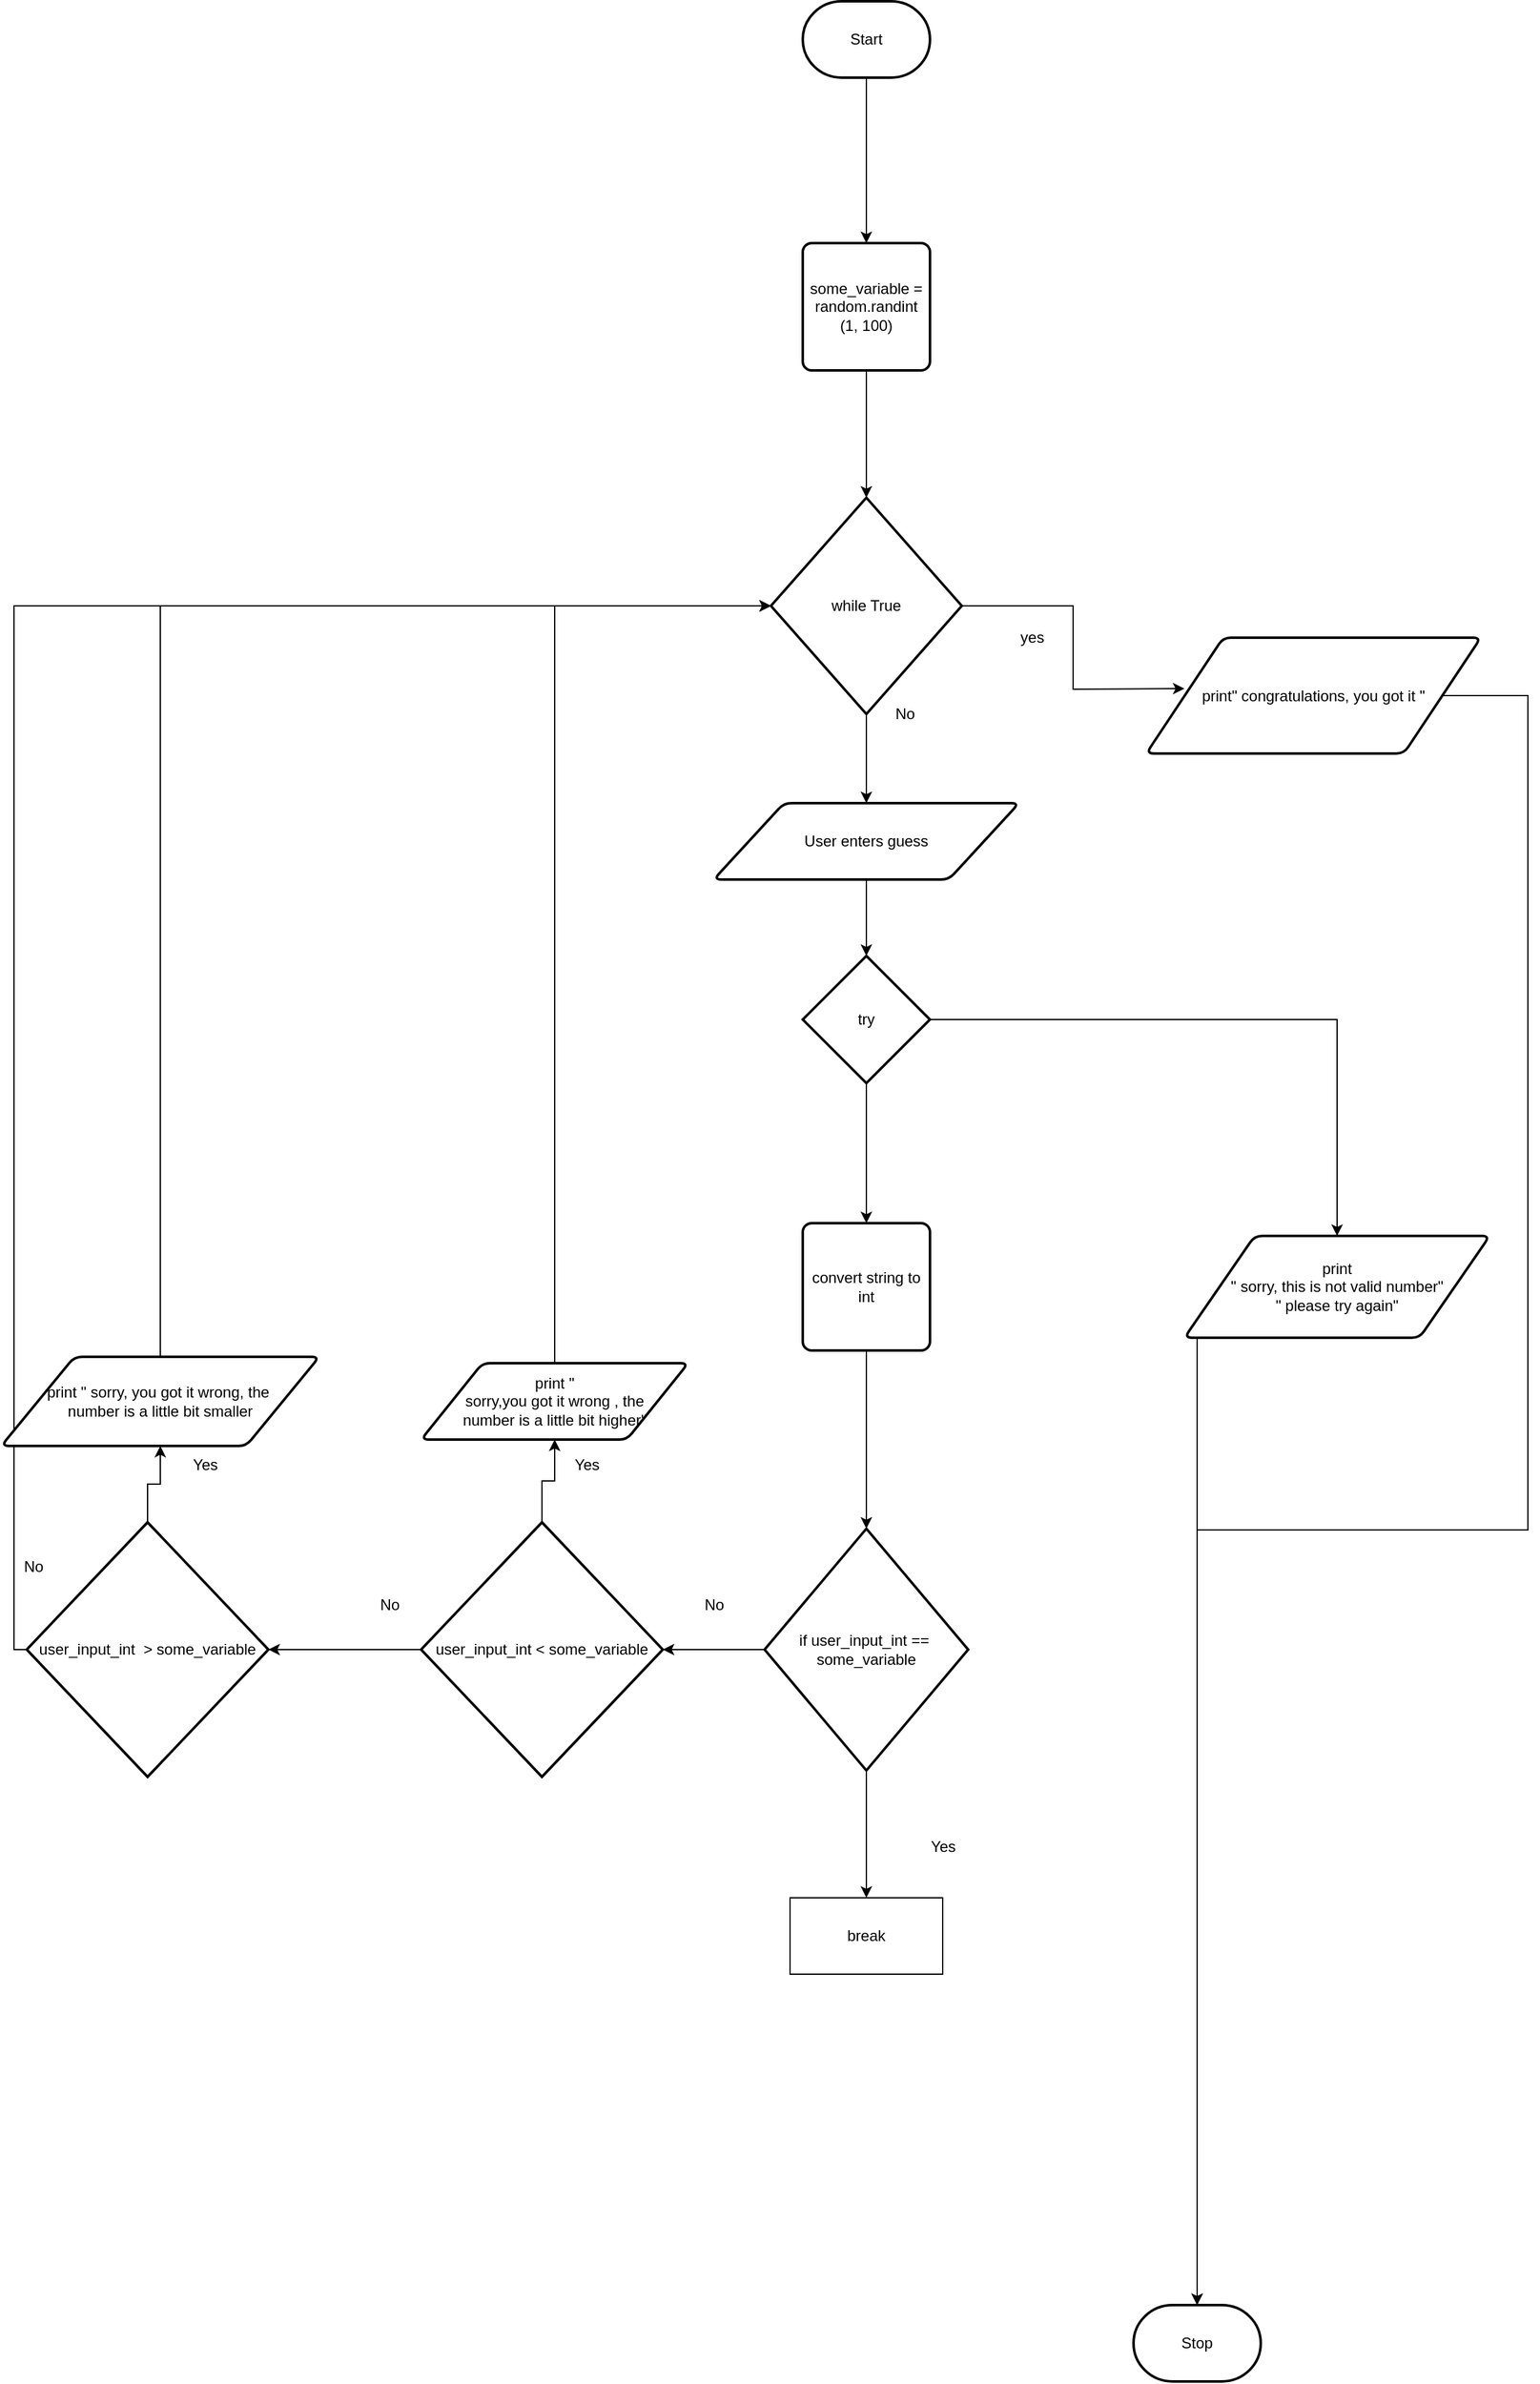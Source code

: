 <mxfile>
    <diagram id="HpXfcyJGe8-Cg2X-nMLC" name="Page-1">
        <mxGraphModel dx="1860" dy="1880" grid="1" gridSize="10" guides="1" tooltips="1" connect="1" arrows="1" fold="1" page="1" pageScale="1" pageWidth="827" pageHeight="1169" math="0" shadow="0">
            <root>
                <mxCell id="0"/>
                <mxCell id="1" parent="0"/>
                <mxCell id="52" style="edgeStyle=orthogonalEdgeStyle;rounded=0;html=1;exitX=0.5;exitY=1;exitDx=0;exitDy=0;" parent="1" source="3" target="4" edge="1">
                    <mxGeometry relative="1" as="geometry"/>
                </mxCell>
                <mxCell id="3" value="User enters guess" style="shape=parallelogram;html=1;strokeWidth=2;perimeter=parallelogramPerimeter;whiteSpace=wrap;rounded=1;arcSize=12;size=0.23;" parent="1" vertex="1">
                    <mxGeometry x="360" y="230" width="240" height="60" as="geometry"/>
                </mxCell>
                <mxCell id="16" style="edgeStyle=orthogonalEdgeStyle;rounded=0;html=1;exitX=0.5;exitY=1;exitDx=0;exitDy=0;exitPerimeter=0;entryX=0.5;entryY=0;entryDx=0;entryDy=0;" parent="1" source="4" target="5" edge="1">
                    <mxGeometry relative="1" as="geometry"/>
                </mxCell>
                <mxCell id="95" style="edgeStyle=orthogonalEdgeStyle;rounded=0;html=1;exitX=1;exitY=0.5;exitDx=0;exitDy=0;exitPerimeter=0;" edge="1" parent="1" source="4" target="13">
                    <mxGeometry relative="1" as="geometry"/>
                </mxCell>
                <mxCell id="4" value="try" style="strokeWidth=2;html=1;shape=mxgraph.flowchart.decision;whiteSpace=wrap;" parent="1" vertex="1">
                    <mxGeometry x="430" y="350" width="100" height="100" as="geometry"/>
                </mxCell>
                <mxCell id="55" style="edgeStyle=orthogonalEdgeStyle;rounded=0;html=1;exitX=0.5;exitY=1;exitDx=0;exitDy=0;" parent="1" source="5" target="6" edge="1">
                    <mxGeometry relative="1" as="geometry"/>
                </mxCell>
                <mxCell id="5" value="convert string to int" style="rounded=1;whiteSpace=wrap;html=1;absoluteArcSize=1;arcSize=14;strokeWidth=2;" parent="1" vertex="1">
                    <mxGeometry x="430" y="560" width="100" height="100" as="geometry"/>
                </mxCell>
                <mxCell id="75" style="edgeStyle=orthogonalEdgeStyle;rounded=0;html=1;exitX=0.5;exitY=1;exitDx=0;exitDy=0;exitPerimeter=0;" edge="1" parent="1" source="6" target="12">
                    <mxGeometry relative="1" as="geometry"/>
                </mxCell>
                <mxCell id="80" style="edgeStyle=orthogonalEdgeStyle;rounded=0;html=1;exitX=0;exitY=0.5;exitDx=0;exitDy=0;exitPerimeter=0;" edge="1" parent="1" source="6" target="70">
                    <mxGeometry relative="1" as="geometry"/>
                </mxCell>
                <mxCell id="6" value="if user_input_int ==&amp;nbsp; some_variable" style="strokeWidth=2;html=1;shape=mxgraph.flowchart.decision;whiteSpace=wrap;" parent="1" vertex="1">
                    <mxGeometry x="400" y="800" width="160" height="190" as="geometry"/>
                </mxCell>
                <mxCell id="90" style="edgeStyle=orthogonalEdgeStyle;rounded=0;html=1;exitX=0.5;exitY=0;exitDx=0;exitDy=0;exitPerimeter=0;entryX=0.5;entryY=1;entryDx=0;entryDy=0;" edge="1" parent="1" source="10" target="89">
                    <mxGeometry relative="1" as="geometry"/>
                </mxCell>
                <mxCell id="94" style="edgeStyle=orthogonalEdgeStyle;rounded=0;html=1;exitX=0;exitY=0.5;exitDx=0;exitDy=0;exitPerimeter=0;entryX=0;entryY=0.5;entryDx=0;entryDy=0;entryPerimeter=0;" edge="1" parent="1" source="10" target="53">
                    <mxGeometry relative="1" as="geometry"/>
                </mxCell>
                <mxCell id="10" value="user_input_int&amp;nbsp; &amp;gt; some_variable" style="strokeWidth=2;html=1;shape=mxgraph.flowchart.decision;whiteSpace=wrap;" parent="1" vertex="1">
                    <mxGeometry x="-180" y="795" width="190" height="200" as="geometry"/>
                </mxCell>
                <mxCell id="12" value="break" style="rounded=0;whiteSpace=wrap;html=1;" parent="1" vertex="1">
                    <mxGeometry x="420" y="1090" width="120" height="60" as="geometry"/>
                </mxCell>
                <mxCell id="99" style="edgeStyle=orthogonalEdgeStyle;rounded=0;html=1;exitX=0.5;exitY=1;exitDx=0;exitDy=0;" edge="1" parent="1" source="13">
                    <mxGeometry relative="1" as="geometry">
                        <mxPoint x="740" y="1410" as="targetPoint"/>
                        <Array as="points">
                            <mxPoint x="740" y="650"/>
                        </Array>
                    </mxGeometry>
                </mxCell>
                <mxCell id="13" value="print &lt;br&gt;&quot; sorry, this is not valid number&quot;&lt;br&gt;&quot; please try again&quot;" style="shape=parallelogram;html=1;strokeWidth=2;perimeter=parallelogramPerimeter;whiteSpace=wrap;rounded=1;arcSize=12;size=0.23;" parent="1" vertex="1">
                    <mxGeometry x="730" y="570" width="240" height="80" as="geometry"/>
                </mxCell>
                <mxCell id="54" style="edgeStyle=orthogonalEdgeStyle;rounded=0;html=1;exitX=0.5;exitY=1;exitDx=0;exitDy=0;exitPerimeter=0;entryX=0.5;entryY=0;entryDx=0;entryDy=0;" parent="1" source="53" target="3" edge="1">
                    <mxGeometry relative="1" as="geometry"/>
                </mxCell>
                <mxCell id="67" style="edgeStyle=orthogonalEdgeStyle;rounded=0;html=1;" parent="1" source="53" edge="1">
                    <mxGeometry relative="1" as="geometry">
                        <mxPoint x="730" y="140" as="targetPoint"/>
                    </mxGeometry>
                </mxCell>
                <mxCell id="53" value="while True" style="strokeWidth=2;html=1;shape=mxgraph.flowchart.decision;whiteSpace=wrap;" parent="1" vertex="1">
                    <mxGeometry x="405" y="-10" width="150" height="170" as="geometry"/>
                </mxCell>
                <mxCell id="79" style="edgeStyle=orthogonalEdgeStyle;rounded=0;html=1;exitX=0.5;exitY=1;exitDx=0;exitDy=0;" edge="1" parent="1" source="66" target="53">
                    <mxGeometry relative="1" as="geometry"/>
                </mxCell>
                <mxCell id="66" value="&lt;span&gt;some_variable = random.randint&lt;/span&gt;&lt;br&gt;&lt;span&gt;(1, 100)&lt;/span&gt;" style="rounded=1;whiteSpace=wrap;html=1;absoluteArcSize=1;arcSize=14;strokeWidth=2;" parent="1" vertex="1">
                    <mxGeometry x="430" y="-210" width="100" height="100" as="geometry"/>
                </mxCell>
                <mxCell id="68" value="yes" style="text;html=1;align=center;verticalAlign=middle;resizable=0;points=[];autosize=1;strokeColor=none;fillColor=none;" parent="1" vertex="1">
                    <mxGeometry x="595" y="90" width="30" height="20" as="geometry"/>
                </mxCell>
                <mxCell id="98" style="edgeStyle=orthogonalEdgeStyle;rounded=0;html=1;exitX=1;exitY=0.5;exitDx=0;exitDy=0;entryX=0.5;entryY=0;entryDx=0;entryDy=0;entryPerimeter=0;" edge="1" parent="1" source="69" target="71">
                    <mxGeometry relative="1" as="geometry">
                        <Array as="points">
                            <mxPoint x="1000" y="146"/>
                            <mxPoint x="1000" y="801"/>
                            <mxPoint x="740" y="801"/>
                        </Array>
                    </mxGeometry>
                </mxCell>
                <mxCell id="69" value="print&quot; congratulations, you got it &quot;&lt;br&gt;" style="shape=parallelogram;html=1;strokeWidth=2;perimeter=parallelogramPerimeter;whiteSpace=wrap;rounded=1;arcSize=12;size=0.23;" parent="1" vertex="1">
                    <mxGeometry x="700" y="100" width="263" height="91" as="geometry"/>
                </mxCell>
                <mxCell id="84" style="edgeStyle=orthogonalEdgeStyle;rounded=0;html=1;exitX=0;exitY=0.5;exitDx=0;exitDy=0;exitPerimeter=0;" edge="1" parent="1" source="70" target="10">
                    <mxGeometry relative="1" as="geometry"/>
                </mxCell>
                <mxCell id="88" style="edgeStyle=orthogonalEdgeStyle;rounded=0;html=1;exitX=0.5;exitY=0;exitDx=0;exitDy=0;exitPerimeter=0;entryX=0.5;entryY=1;entryDx=0;entryDy=0;" edge="1" parent="1" source="70" target="87">
                    <mxGeometry relative="1" as="geometry"/>
                </mxCell>
                <mxCell id="70" value="user_input_int &amp;lt; some_variable" style="strokeWidth=2;html=1;shape=mxgraph.flowchart.decision;whiteSpace=wrap;" parent="1" vertex="1">
                    <mxGeometry x="130" y="795" width="190" height="200" as="geometry"/>
                </mxCell>
                <mxCell id="71" value="Stop" style="strokeWidth=2;html=1;shape=mxgraph.flowchart.terminator;whiteSpace=wrap;" parent="1" vertex="1">
                    <mxGeometry x="690" y="1410" width="100" height="60" as="geometry"/>
                </mxCell>
                <mxCell id="78" style="edgeStyle=orthogonalEdgeStyle;rounded=0;html=1;exitX=0.5;exitY=1;exitDx=0;exitDy=0;exitPerimeter=0;" edge="1" parent="1" source="72" target="66">
                    <mxGeometry relative="1" as="geometry"/>
                </mxCell>
                <mxCell id="72" value="Start" style="strokeWidth=2;html=1;shape=mxgraph.flowchart.terminator;whiteSpace=wrap;" vertex="1" parent="1">
                    <mxGeometry x="430" y="-400" width="100" height="60" as="geometry"/>
                </mxCell>
                <mxCell id="73" value="No" style="text;html=1;align=center;verticalAlign=middle;resizable=0;points=[];autosize=1;strokeColor=none;fillColor=none;" vertex="1" parent="1">
                    <mxGeometry x="495" y="150" width="30" height="20" as="geometry"/>
                </mxCell>
                <mxCell id="76" value="Yes" style="text;html=1;align=center;verticalAlign=middle;resizable=0;points=[];autosize=1;strokeColor=none;fillColor=none;" vertex="1" parent="1">
                    <mxGeometry x="520" y="1040" width="40" height="20" as="geometry"/>
                </mxCell>
                <mxCell id="77" value="No" style="text;html=1;align=center;verticalAlign=middle;resizable=0;points=[];autosize=1;strokeColor=none;fillColor=none;" vertex="1" parent="1">
                    <mxGeometry x="345" y="850" width="30" height="20" as="geometry"/>
                </mxCell>
                <mxCell id="82" value="Yes" style="text;html=1;align=center;verticalAlign=middle;resizable=0;points=[];autosize=1;strokeColor=none;fillColor=none;" vertex="1" parent="1">
                    <mxGeometry x="240" y="740" width="40" height="20" as="geometry"/>
                </mxCell>
                <mxCell id="83" value="No" style="text;html=1;align=center;verticalAlign=middle;resizable=0;points=[];autosize=1;strokeColor=none;fillColor=none;" vertex="1" parent="1">
                    <mxGeometry x="90" y="850" width="30" height="20" as="geometry"/>
                </mxCell>
                <mxCell id="86" value="Yes" style="text;html=1;align=center;verticalAlign=middle;resizable=0;points=[];autosize=1;strokeColor=none;fillColor=none;" vertex="1" parent="1">
                    <mxGeometry x="-60" y="740" width="40" height="20" as="geometry"/>
                </mxCell>
                <mxCell id="92" style="edgeStyle=orthogonalEdgeStyle;rounded=0;html=1;exitX=0.5;exitY=0;exitDx=0;exitDy=0;entryX=0;entryY=0.5;entryDx=0;entryDy=0;entryPerimeter=0;" edge="1" parent="1" source="87" target="53">
                    <mxGeometry relative="1" as="geometry"/>
                </mxCell>
                <mxCell id="87" value="print &quot; &lt;br&gt;sorry,you got it wrong , the &lt;br&gt;number is a little bit higher&quot;" style="shape=parallelogram;html=1;strokeWidth=2;perimeter=parallelogramPerimeter;whiteSpace=wrap;rounded=1;arcSize=12;size=0.23;" vertex="1" parent="1">
                    <mxGeometry x="130" y="670" width="210" height="60" as="geometry"/>
                </mxCell>
                <mxCell id="93" style="edgeStyle=orthogonalEdgeStyle;rounded=0;html=1;exitX=0.5;exitY=0;exitDx=0;exitDy=0;entryX=0;entryY=0.5;entryDx=0;entryDy=0;entryPerimeter=0;" edge="1" parent="1" source="89" target="53">
                    <mxGeometry relative="1" as="geometry"/>
                </mxCell>
                <mxCell id="89" value="print &quot; sorry, you got it wrong, the&amp;nbsp;&lt;br&gt;number is a little bit smaller" style="shape=parallelogram;html=1;strokeWidth=2;perimeter=parallelogramPerimeter;whiteSpace=wrap;rounded=1;arcSize=12;size=0.23;" vertex="1" parent="1">
                    <mxGeometry x="-200" y="665" width="250" height="70" as="geometry"/>
                </mxCell>
                <mxCell id="91" value="No" style="text;html=1;align=center;verticalAlign=middle;resizable=0;points=[];autosize=1;strokeColor=none;fillColor=none;" vertex="1" parent="1">
                    <mxGeometry x="-190" y="820" width="30" height="20" as="geometry"/>
                </mxCell>
            </root>
        </mxGraphModel>
    </diagram>
</mxfile>